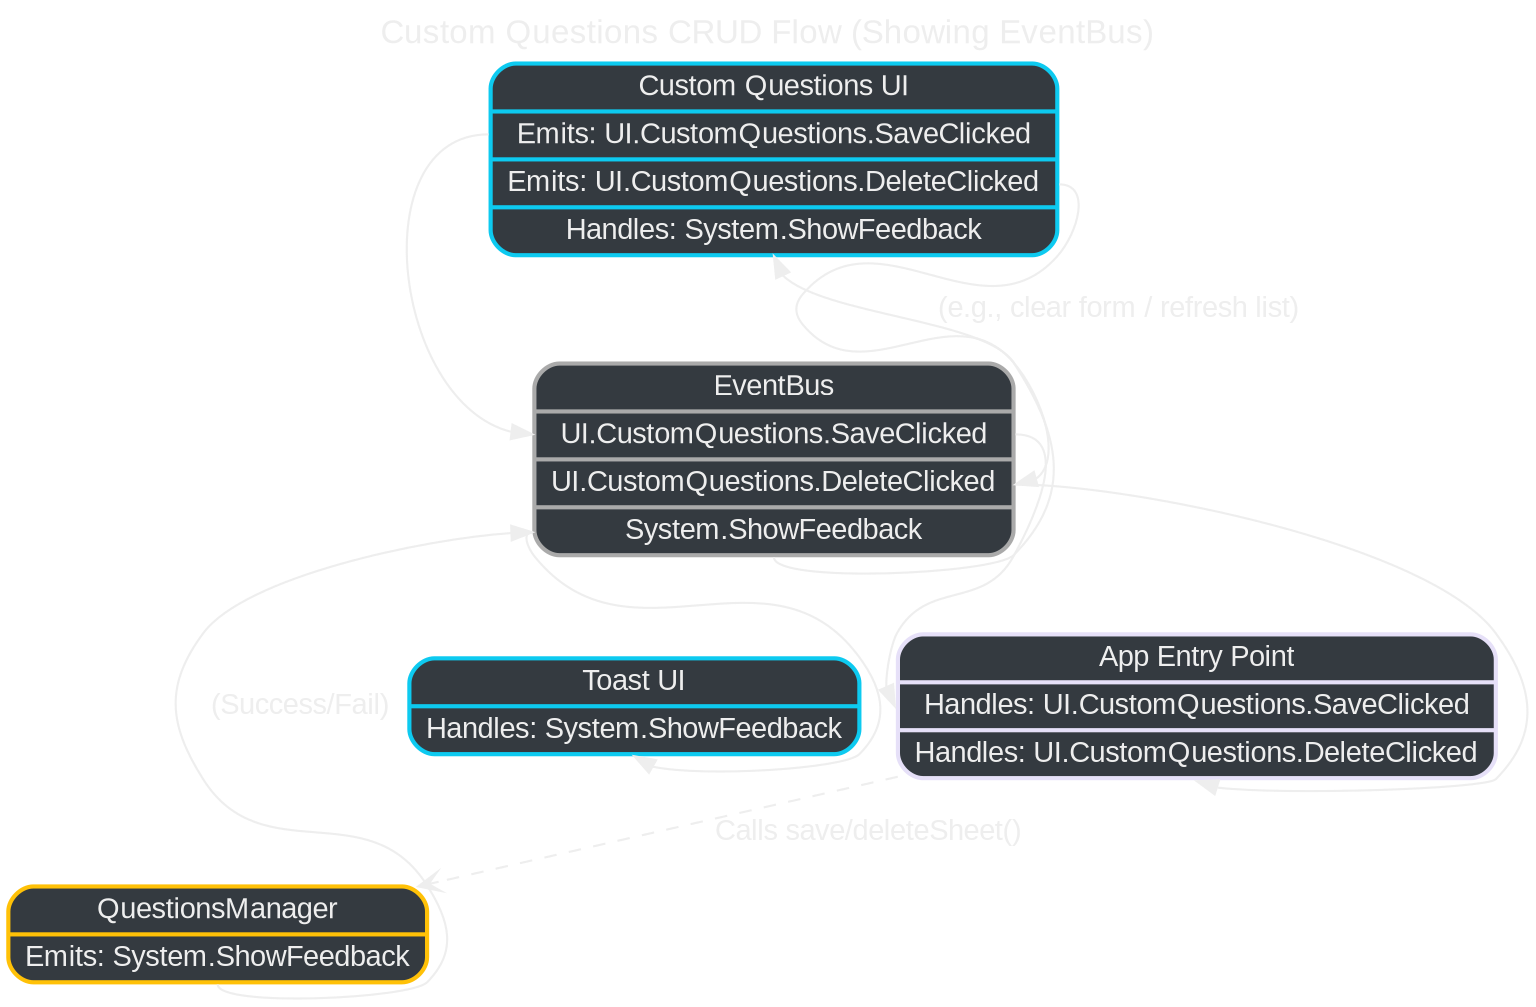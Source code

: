 digraph CustomQCRUD_WithBus {
    rankdir=TD;
    sep="0.6";
    overlap=false;
    bgcolor="transparent";
    fontname="Arial";
    node [shape=box, style="rounded,filled", fontcolor="#eeeeee", color="#eeeeee", fontname="Arial"];
    edge [fontcolor="#eeeeee", color="#eeeeee", fontname="Arial"];
    graph [label="Custom Questions CRUD Flow (Showing EventBus)", labelloc=t, fontsize=16, fontcolor="#eeeeee"];

    // Node Styles (Record for specific event interactions)
    CustomQuestionsComponent [shape="record", style="rounded,filled", fillcolor="#343a40", color="#0dcaf0", penwidth=2,
                              label="{ Custom Questions UI | {<emits_save> Emits: UI.CustomQuestions.SaveClicked} | {<emits_del> Emits: UI.CustomQuestions.DeleteClicked} | {<handles_feedback> Handles: System.ShowFeedback} }"]; // Specific emits
    ToastComponent [shape="record", style="rounded,filled", fillcolor="#343a40", color="#0dcaf0", penwidth=2,
                    label="{ Toast UI | {<handles_feedback> Handles: System.ShowFeedback} }"];
    UnicornPoep [shape="record", style="rounded,filled", fillcolor="#343a40", color="#e6e0f8", penwidth=2,
                 label="{ App Entry Point | {<handles_save> Handles: UI.CustomQuestions.SaveClicked} | {<handles_del> Handles: UI.CustomQuestions.DeleteClicked} }"]; // Specific handles
    QuestionsManager [shape="record", style="rounded,filled", fillcolor="#343a40", color="#ffc107", penwidth=2,
                      label="{ QuestionsManager | {<emits_feedback> Emits: System.ShowFeedback} }"];

    // EventBus: Shows specific UI actions and System feedback events
    EventBus [shape="record", style="rounded,filled", fillcolor="#343a40", color="#aaaaaa", penwidth=2,
              label="{ EventBus | {<evSaveUI> UI.CustomQuestions.SaveClicked} | {<evDelUI> UI.CustomQuestions.DeleteClicked} | {<evFeedback> System.ShowFeedback} }"]; // Specific UI ports

    // 1. User clicks Save/Delete in the UI (Specific Events)
    CustomQuestionsComponent:emits_save -> EventBus:evSaveUI [label=""];
    CustomQuestionsComponent:emits_del -> EventBus:evDelUI [label=""];

    // 2. App Entry Point (or a Coordinator) handles the UI action (Specific Events)
    EventBus:evSaveUI -> UnicornPoep:handles_save [label=""];
    EventBus:evDelUI -> UnicornPoep:handles_del [label=""];

    // 3. Handler calls the QuestionsManager service (Direct Call)
    UnicornPoep -> QuestionsManager [label=" Calls save/deleteSheet()", style=dashed, arrowhead=open];

    // 4. QuestionsManager performs action and emits feedback (Event)
    QuestionsManager:emits_feedback -> EventBus:evFeedback [label=" (Success/Fail)"];

    // 5. UI Components display feedback (Events)
    EventBus:evFeedback -> ToastComponent:handles_feedback [label=""];
    EventBus:evFeedback -> CustomQuestionsComponent:handles_feedback [label=" (e.g., clear form / refresh list)"];
} 